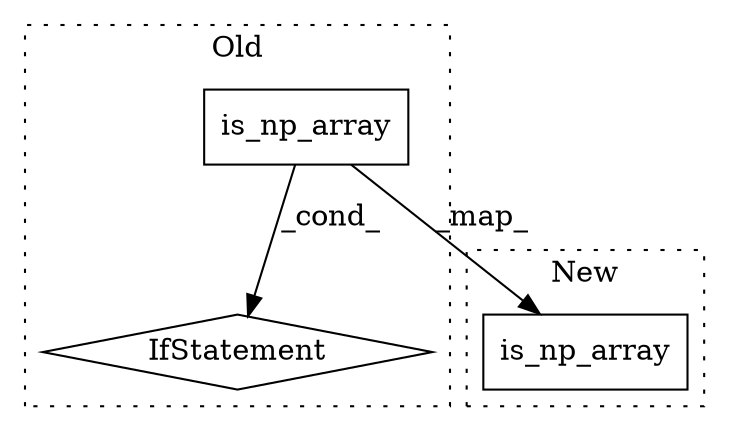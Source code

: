 digraph G {
subgraph cluster0 {
1 [label="is_np_array" a="32" s="2788" l="13" shape="box"];
3 [label="IfStatement" a="25" s="2784,2801" l="4,2" shape="diamond"];
label = "Old";
style="dotted";
}
subgraph cluster1 {
2 [label="is_np_array" a="32" s="3036" l="13" shape="box"];
label = "New";
style="dotted";
}
1 -> 2 [label="_map_"];
1 -> 3 [label="_cond_"];
}